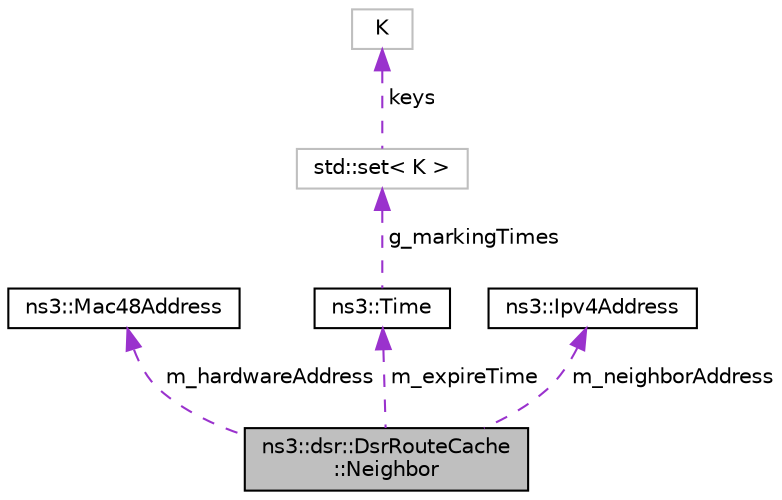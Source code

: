 digraph "ns3::dsr::DsrRouteCache::Neighbor"
{
 // LATEX_PDF_SIZE
  edge [fontname="Helvetica",fontsize="10",labelfontname="Helvetica",labelfontsize="10"];
  node [fontname="Helvetica",fontsize="10",shape=record];
  Node1 [label="ns3::dsr::DsrRouteCache\l::Neighbor",height=0.2,width=0.4,color="black", fillcolor="grey75", style="filled", fontcolor="black",tooltip="Structure to manage neighbor state."];
  Node2 -> Node1 [dir="back",color="darkorchid3",fontsize="10",style="dashed",label=" m_hardwareAddress" ,fontname="Helvetica"];
  Node2 [label="ns3::Mac48Address",height=0.2,width=0.4,color="black", fillcolor="white", style="filled",URL="$classns3_1_1_mac48_address.html",tooltip="an EUI-48 address"];
  Node3 -> Node1 [dir="back",color="darkorchid3",fontsize="10",style="dashed",label=" m_expireTime" ,fontname="Helvetica"];
  Node3 [label="ns3::Time",height=0.2,width=0.4,color="black", fillcolor="white", style="filled",URL="$classns3_1_1_time.html",tooltip="Simulation virtual time values and global simulation resolution."];
  Node4 -> Node3 [dir="back",color="darkorchid3",fontsize="10",style="dashed",label=" g_markingTimes" ,fontname="Helvetica"];
  Node4 [label="std::set\< K \>",height=0.2,width=0.4,color="grey75", fillcolor="white", style="filled",tooltip=" "];
  Node5 -> Node4 [dir="back",color="darkorchid3",fontsize="10",style="dashed",label=" keys" ,fontname="Helvetica"];
  Node5 [label="K",height=0.2,width=0.4,color="grey75", fillcolor="white", style="filled",tooltip=" "];
  Node6 -> Node1 [dir="back",color="darkorchid3",fontsize="10",style="dashed",label=" m_neighborAddress" ,fontname="Helvetica"];
  Node6 [label="ns3::Ipv4Address",height=0.2,width=0.4,color="black", fillcolor="white", style="filled",URL="$classns3_1_1_ipv4_address.html",tooltip="Ipv4 addresses are stored in host order in this class."];
}
